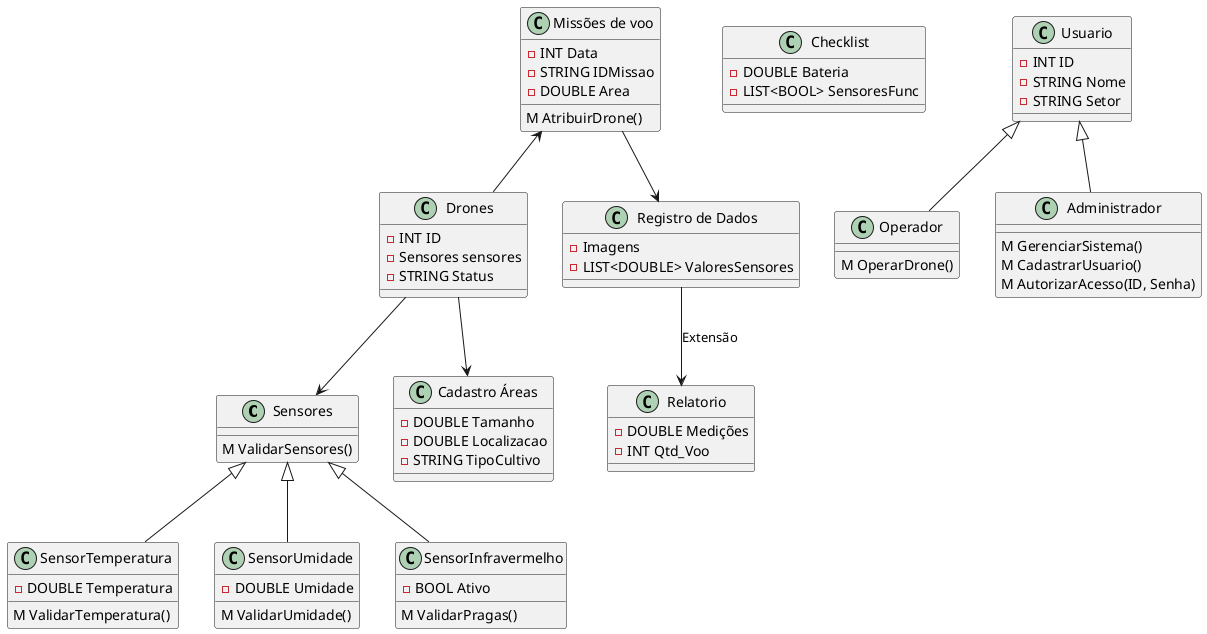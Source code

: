 @startuml ClassDiagram
' =============================
' Classes de Sensores
' =============================
class Sensores {
  M ValidarSensores()
}

class SensorTemperatura {
  - DOUBLE Temperatura
  M ValidarTemperatura()
}

class SensorUmidade {
  - DOUBLE Umidade
  M ValidarUmidade()
}

class SensorInfravermelho {
  - BOOL Ativo
  M ValidarPragas()
}

Sensores <|-- SensorTemperatura
Sensores <|-- SensorUmidade
Sensores <|-- SensorInfravermelho

' =============================
' Classes de Drones e Missões
' =============================
class Drones {
  - INT ID
  - Sensores sensores
  - STRING Status
}

class "Missões de voo" as MissoesVoo {
  - INT Data
  - STRING IDMissao
  - DOUBLE Area
  M AtribuirDrone()
}

class "Cadastro Áreas" as CadastroAreas {
  - DOUBLE Tamanho
  - DOUBLE Localizacao
  - STRING TipoCultivo
}

class "Registro de Dados" as RegistroDados {
  - Imagens
  - LIST<DOUBLE> ValoresSensores
}

class Relatorio {
  - DOUBLE Medições
  - INT Qtd_Voo
}

MissoesVoo <-- Drones
Drones --> Sensores
Drones --> CadastroAreas
MissoesVoo --> RegistroDados
RegistroDados --> Relatorio : "Extensão"

' =============================
' Checklist
' =============================
class Checklist {
  - DOUBLE Bateria
  - LIST<BOOL> SensoresFunc
}

' =============================
' Usuário + Herança
' =============================
class Usuario {
  - INT ID
  - STRING Nome
  - STRING Setor
}

class Operador {
  M OperarDrone()
}

class Administrador {
  M GerenciarSistema()
  M CadastrarUsuario()
  M AutorizarAcesso(ID, Senha)
}

Usuario <|-- Operador
Usuario <|-- Administrador
@enduml
